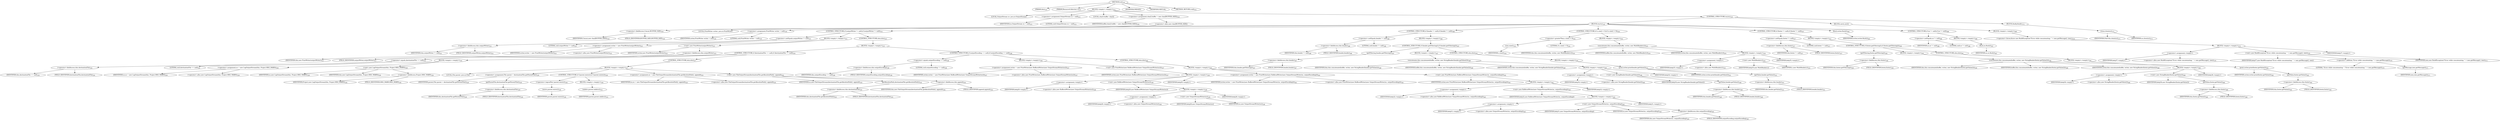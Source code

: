 digraph "cat" {  
"1137" [label = <(METHOD,cat)<SUB>514</SUB>> ]
"66" [label = <(PARAM,this)<SUB>514</SUB>> ]
"1138" [label = <(PARAM,ResourceCollection c)<SUB>514</SUB>> ]
"1139" [label = <(BLOCK,&lt;empty&gt;,&lt;empty&gt;)<SUB>514</SUB>> ]
"68" [label = <(LOCAL,OutputStream os: java.io.OutputStream)> ]
"1140" [label = <(&lt;operator&gt;.assignment,OutputStream os = null)<SUB>515</SUB>> ]
"1141" [label = <(IDENTIFIER,os,OutputStream os = null)<SUB>515</SUB>> ]
"1142" [label = <(LITERAL,null,OutputStream os = null)<SUB>515</SUB>> ]
"1143" [label = <(LOCAL,char[] buffer: char[])> ]
"1144" [label = <(&lt;operator&gt;.assignment,char[] buffer = new char[BUFFER_SIZE])<SUB>516</SUB>> ]
"1145" [label = <(IDENTIFIER,buffer,char[] buffer = new char[BUFFER_SIZE])<SUB>516</SUB>> ]
"1146" [label = <(&lt;operator&gt;.alloc,new char[BUFFER_SIZE])> ]
"1147" [label = <(&lt;operator&gt;.fieldAccess,Concat.BUFFER_SIZE)<SUB>516</SUB>> ]
"1148" [label = <(IDENTIFIER,Concat,new char[BUFFER_SIZE])<SUB>516</SUB>> ]
"1149" [label = <(FIELD_IDENTIFIER,BUFFER_SIZE,BUFFER_SIZE)<SUB>516</SUB>> ]
"1150" [label = <(CONTROL_STRUCTURE,try,try)<SUB>518</SUB>> ]
"1151" [label = <(BLOCK,try,try)<SUB>518</SUB>> ]
"64" [label = <(LOCAL,PrintWriter writer: java.io.PrintWriter)> ]
"1152" [label = <(&lt;operator&gt;.assignment,PrintWriter writer = null)<SUB>519</SUB>> ]
"1153" [label = <(IDENTIFIER,writer,PrintWriter writer = null)<SUB>519</SUB>> ]
"1154" [label = <(LITERAL,null,PrintWriter writer = null)<SUB>519</SUB>> ]
"1155" [label = <(CONTROL_STRUCTURE,if (outputWriter != null),if (outputWriter != null))<SUB>521</SUB>> ]
"1156" [label = <(&lt;operator&gt;.notEquals,outputWriter != null)<SUB>521</SUB>> ]
"1157" [label = <(&lt;operator&gt;.fieldAccess,this.outputWriter)<SUB>521</SUB>> ]
"1158" [label = <(IDENTIFIER,this,outputWriter != null)<SUB>521</SUB>> ]
"1159" [label = <(FIELD_IDENTIFIER,outputWriter,outputWriter)<SUB>521</SUB>> ]
"1160" [label = <(LITERAL,null,outputWriter != null)<SUB>521</SUB>> ]
"1161" [label = <(BLOCK,&lt;empty&gt;,&lt;empty&gt;)<SUB>521</SUB>> ]
"1162" [label = <(&lt;operator&gt;.assignment,writer = new PrintWriter(outputWriter))<SUB>522</SUB>> ]
"1163" [label = <(IDENTIFIER,writer,writer = new PrintWriter(outputWriter))<SUB>522</SUB>> ]
"1164" [label = <(&lt;operator&gt;.alloc,new PrintWriter(outputWriter))<SUB>522</SUB>> ]
"1165" [label = <(&lt;init&gt;,new PrintWriter(outputWriter))<SUB>522</SUB>> ]
"63" [label = <(IDENTIFIER,writer,new PrintWriter(outputWriter))<SUB>522</SUB>> ]
"1166" [label = <(&lt;operator&gt;.fieldAccess,this.outputWriter)<SUB>522</SUB>> ]
"1167" [label = <(IDENTIFIER,this,new PrintWriter(outputWriter))<SUB>522</SUB>> ]
"1168" [label = <(FIELD_IDENTIFIER,outputWriter,outputWriter)<SUB>522</SUB>> ]
"1169" [label = <(CONTROL_STRUCTURE,else,else)<SUB>523</SUB>> ]
"1170" [label = <(BLOCK,&lt;empty&gt;,&lt;empty&gt;)<SUB>523</SUB>> ]
"1171" [label = <(CONTROL_STRUCTURE,if (destinationFile == null),if (destinationFile == null))<SUB>524</SUB>> ]
"1172" [label = <(&lt;operator&gt;.equals,destinationFile == null)<SUB>524</SUB>> ]
"1173" [label = <(&lt;operator&gt;.fieldAccess,this.destinationFile)<SUB>524</SUB>> ]
"1174" [label = <(IDENTIFIER,this,destinationFile == null)<SUB>524</SUB>> ]
"1175" [label = <(FIELD_IDENTIFIER,destinationFile,destinationFile)<SUB>524</SUB>> ]
"1176" [label = <(LITERAL,null,destinationFile == null)<SUB>524</SUB>> ]
"1177" [label = <(BLOCK,&lt;empty&gt;,&lt;empty&gt;)<SUB>524</SUB>> ]
"1178" [label = <(&lt;operator&gt;.assignment,os = new LogOutputStream(this, Project.MSG_WARN))<SUB>526</SUB>> ]
"1179" [label = <(IDENTIFIER,os,os = new LogOutputStream(this, Project.MSG_WARN))<SUB>526</SUB>> ]
"1180" [label = <(&lt;operator&gt;.alloc,new LogOutputStream(this, Project.MSG_WARN))<SUB>526</SUB>> ]
"1181" [label = <(&lt;init&gt;,new LogOutputStream(this, Project.MSG_WARN))<SUB>526</SUB>> ]
"67" [label = <(IDENTIFIER,os,new LogOutputStream(this, Project.MSG_WARN))<SUB>526</SUB>> ]
"65" [label = <(IDENTIFIER,this,new LogOutputStream(this, Project.MSG_WARN))<SUB>526</SUB>> ]
"1182" [label = <(&lt;operator&gt;.fieldAccess,Project.MSG_WARN)<SUB>526</SUB>> ]
"1183" [label = <(IDENTIFIER,Project,new LogOutputStream(this, Project.MSG_WARN))<SUB>526</SUB>> ]
"1184" [label = <(FIELD_IDENTIFIER,MSG_WARN,MSG_WARN)<SUB>526</SUB>> ]
"1185" [label = <(CONTROL_STRUCTURE,else,else)<SUB>527</SUB>> ]
"1186" [label = <(BLOCK,&lt;empty&gt;,&lt;empty&gt;)<SUB>527</SUB>> ]
"1187" [label = <(LOCAL,File parent: java.io.File)> ]
"1188" [label = <(&lt;operator&gt;.assignment,File parent = destinationFile.getParentFile())<SUB>529</SUB>> ]
"1189" [label = <(IDENTIFIER,parent,File parent = destinationFile.getParentFile())<SUB>529</SUB>> ]
"1190" [label = <(getParentFile,destinationFile.getParentFile())<SUB>529</SUB>> ]
"1191" [label = <(&lt;operator&gt;.fieldAccess,this.destinationFile)<SUB>529</SUB>> ]
"1192" [label = <(IDENTIFIER,this,destinationFile.getParentFile())<SUB>529</SUB>> ]
"1193" [label = <(FIELD_IDENTIFIER,destinationFile,destinationFile)<SUB>529</SUB>> ]
"1194" [label = <(CONTROL_STRUCTURE,if (!parent.exists()),if (!parent.exists()))<SUB>530</SUB>> ]
"1195" [label = <(&lt;operator&gt;.logicalNot,!parent.exists())<SUB>530</SUB>> ]
"1196" [label = <(exists,parent.exists())<SUB>530</SUB>> ]
"1197" [label = <(IDENTIFIER,parent,parent.exists())<SUB>530</SUB>> ]
"1198" [label = <(BLOCK,&lt;empty&gt;,&lt;empty&gt;)<SUB>530</SUB>> ]
"1199" [label = <(mkdirs,parent.mkdirs())<SUB>531</SUB>> ]
"1200" [label = <(IDENTIFIER,parent,parent.mkdirs())<SUB>531</SUB>> ]
"1201" [label = <(&lt;operator&gt;.assignment,os = new FileOutputStream(destinationFile.getAbsolutePath(), append))<SUB>533</SUB>> ]
"1202" [label = <(IDENTIFIER,os,os = new FileOutputStream(destinationFile.getAbsolutePath(), append))<SUB>533</SUB>> ]
"1203" [label = <(&lt;operator&gt;.alloc,new FileOutputStream(destinationFile.getAbsolutePath(), append))<SUB>533</SUB>> ]
"1204" [label = <(&lt;init&gt;,new FileOutputStream(destinationFile.getAbsolutePath(), append))<SUB>533</SUB>> ]
"69" [label = <(IDENTIFIER,os,new FileOutputStream(destinationFile.getAbsolutePath(), append))<SUB>533</SUB>> ]
"1205" [label = <(getAbsolutePath,destinationFile.getAbsolutePath())<SUB>533</SUB>> ]
"1206" [label = <(&lt;operator&gt;.fieldAccess,this.destinationFile)<SUB>533</SUB>> ]
"1207" [label = <(IDENTIFIER,this,destinationFile.getAbsolutePath())<SUB>533</SUB>> ]
"1208" [label = <(FIELD_IDENTIFIER,destinationFile,destinationFile)<SUB>533</SUB>> ]
"1209" [label = <(&lt;operator&gt;.fieldAccess,this.append)<SUB>534</SUB>> ]
"1210" [label = <(IDENTIFIER,this,new FileOutputStream(destinationFile.getAbsolutePath(), append))<SUB>534</SUB>> ]
"1211" [label = <(FIELD_IDENTIFIER,append,append)<SUB>534</SUB>> ]
"1212" [label = <(CONTROL_STRUCTURE,if (outputEncoding == null),if (outputEncoding == null))<SUB>536</SUB>> ]
"1213" [label = <(&lt;operator&gt;.equals,outputEncoding == null)<SUB>536</SUB>> ]
"1214" [label = <(&lt;operator&gt;.fieldAccess,this.outputEncoding)<SUB>536</SUB>> ]
"1215" [label = <(IDENTIFIER,this,outputEncoding == null)<SUB>536</SUB>> ]
"1216" [label = <(FIELD_IDENTIFIER,outputEncoding,outputEncoding)<SUB>536</SUB>> ]
"1217" [label = <(LITERAL,null,outputEncoding == null)<SUB>536</SUB>> ]
"1218" [label = <(BLOCK,&lt;empty&gt;,&lt;empty&gt;)<SUB>536</SUB>> ]
"1219" [label = <(&lt;operator&gt;.assignment,writer = new PrintWriter(new BufferedWriter(new OutputStreamWriter(os))))<SUB>537</SUB>> ]
"1220" [label = <(IDENTIFIER,writer,writer = new PrintWriter(new BufferedWriter(new OutputStreamWriter(os))))<SUB>537</SUB>> ]
"1221" [label = <(&lt;operator&gt;.alloc,new PrintWriter(new BufferedWriter(new OutputStreamWriter(os))))<SUB>537</SUB>> ]
"1222" [label = <(&lt;init&gt;,new PrintWriter(new BufferedWriter(new OutputStreamWriter(os))))<SUB>537</SUB>> ]
"70" [label = <(IDENTIFIER,writer,new PrintWriter(new BufferedWriter(new OutputStreamWriter(os))))<SUB>537</SUB>> ]
"1223" [label = <(BLOCK,&lt;empty&gt;,&lt;empty&gt;)<SUB>538</SUB>> ]
"1224" [label = <(&lt;operator&gt;.assignment,&lt;empty&gt;)> ]
"1225" [label = <(IDENTIFIER,$obj29,&lt;empty&gt;)> ]
"1226" [label = <(&lt;operator&gt;.alloc,new BufferedWriter(new OutputStreamWriter(os)))<SUB>538</SUB>> ]
"1227" [label = <(&lt;init&gt;,new BufferedWriter(new OutputStreamWriter(os)))<SUB>538</SUB>> ]
"1228" [label = <(IDENTIFIER,$obj29,new BufferedWriter(new OutputStreamWriter(os)))> ]
"1229" [label = <(BLOCK,&lt;empty&gt;,&lt;empty&gt;)<SUB>539</SUB>> ]
"1230" [label = <(&lt;operator&gt;.assignment,&lt;empty&gt;)> ]
"1231" [label = <(IDENTIFIER,$obj28,&lt;empty&gt;)> ]
"1232" [label = <(&lt;operator&gt;.alloc,new OutputStreamWriter(os))<SUB>539</SUB>> ]
"1233" [label = <(&lt;init&gt;,new OutputStreamWriter(os))<SUB>539</SUB>> ]
"1234" [label = <(IDENTIFIER,$obj28,new OutputStreamWriter(os))> ]
"1235" [label = <(IDENTIFIER,os,new OutputStreamWriter(os))<SUB>539</SUB>> ]
"1236" [label = <(IDENTIFIER,$obj28,&lt;empty&gt;)> ]
"1237" [label = <(IDENTIFIER,$obj29,&lt;empty&gt;)> ]
"1238" [label = <(CONTROL_STRUCTURE,else,else)<SUB>540</SUB>> ]
"1239" [label = <(BLOCK,&lt;empty&gt;,&lt;empty&gt;)<SUB>540</SUB>> ]
"1240" [label = <(&lt;operator&gt;.assignment,writer = new PrintWriter(new BufferedWriter(new OutputStreamWriter(os, outputEncoding))))<SUB>541</SUB>> ]
"1241" [label = <(IDENTIFIER,writer,writer = new PrintWriter(new BufferedWriter(new OutputStreamWriter(os, outputEncoding))))<SUB>541</SUB>> ]
"1242" [label = <(&lt;operator&gt;.alloc,new PrintWriter(new BufferedWriter(new OutputStreamWriter(os, outputEncoding))))<SUB>541</SUB>> ]
"1243" [label = <(&lt;init&gt;,new PrintWriter(new BufferedWriter(new OutputStreamWriter(os, outputEncoding))))<SUB>541</SUB>> ]
"71" [label = <(IDENTIFIER,writer,new PrintWriter(new BufferedWriter(new OutputStreamWriter(os, outputEncoding))))<SUB>541</SUB>> ]
"1244" [label = <(BLOCK,&lt;empty&gt;,&lt;empty&gt;)<SUB>542</SUB>> ]
"1245" [label = <(&lt;operator&gt;.assignment,&lt;empty&gt;)> ]
"1246" [label = <(IDENTIFIER,$obj32,&lt;empty&gt;)> ]
"1247" [label = <(&lt;operator&gt;.alloc,new BufferedWriter(new OutputStreamWriter(os, outputEncoding)))<SUB>542</SUB>> ]
"1248" [label = <(&lt;init&gt;,new BufferedWriter(new OutputStreamWriter(os, outputEncoding)))<SUB>542</SUB>> ]
"1249" [label = <(IDENTIFIER,$obj32,new BufferedWriter(new OutputStreamWriter(os, outputEncoding)))> ]
"1250" [label = <(BLOCK,&lt;empty&gt;,&lt;empty&gt;)<SUB>543</SUB>> ]
"1251" [label = <(&lt;operator&gt;.assignment,&lt;empty&gt;)> ]
"1252" [label = <(IDENTIFIER,$obj31,&lt;empty&gt;)> ]
"1253" [label = <(&lt;operator&gt;.alloc,new OutputStreamWriter(os, outputEncoding))<SUB>543</SUB>> ]
"1254" [label = <(&lt;init&gt;,new OutputStreamWriter(os, outputEncoding))<SUB>543</SUB>> ]
"1255" [label = <(IDENTIFIER,$obj31,new OutputStreamWriter(os, outputEncoding))> ]
"1256" [label = <(IDENTIFIER,os,new OutputStreamWriter(os, outputEncoding))<SUB>543</SUB>> ]
"1257" [label = <(&lt;operator&gt;.fieldAccess,this.outputEncoding)<SUB>543</SUB>> ]
"1258" [label = <(IDENTIFIER,this,new OutputStreamWriter(os, outputEncoding))<SUB>543</SUB>> ]
"1259" [label = <(FIELD_IDENTIFIER,outputEncoding,outputEncoding)<SUB>543</SUB>> ]
"1260" [label = <(IDENTIFIER,$obj31,&lt;empty&gt;)> ]
"1261" [label = <(IDENTIFIER,$obj32,&lt;empty&gt;)> ]
"1262" [label = <(CONTROL_STRUCTURE,if (header != null),if (header != null))<SUB>546</SUB>> ]
"1263" [label = <(&lt;operator&gt;.notEquals,header != null)<SUB>546</SUB>> ]
"1264" [label = <(&lt;operator&gt;.fieldAccess,this.header)<SUB>546</SUB>> ]
"1265" [label = <(IDENTIFIER,this,header != null)<SUB>546</SUB>> ]
"1266" [label = <(FIELD_IDENTIFIER,header,header)<SUB>546</SUB>> ]
"1267" [label = <(LITERAL,null,header != null)<SUB>546</SUB>> ]
"1268" [label = <(BLOCK,&lt;empty&gt;,&lt;empty&gt;)<SUB>546</SUB>> ]
"1269" [label = <(CONTROL_STRUCTURE,if (header.getFiltering()),if (header.getFiltering()))<SUB>547</SUB>> ]
"1270" [label = <(getFiltering,header.getFiltering())<SUB>547</SUB>> ]
"1271" [label = <(&lt;operator&gt;.fieldAccess,this.header)<SUB>547</SUB>> ]
"1272" [label = <(IDENTIFIER,this,header.getFiltering())<SUB>547</SUB>> ]
"1273" [label = <(FIELD_IDENTIFIER,header,header)<SUB>547</SUB>> ]
"1274" [label = <(BLOCK,&lt;empty&gt;,&lt;empty&gt;)<SUB>547</SUB>> ]
"1275" [label = <(concatenate,this.concatenate(buffer, writer, new StringReader(header.getValue())))<SUB>548</SUB>> ]
"72" [label = <(IDENTIFIER,this,this.concatenate(buffer, writer, new StringReader(header.getValue())))<SUB>548</SUB>> ]
"1276" [label = <(IDENTIFIER,buffer,this.concatenate(buffer, writer, new StringReader(header.getValue())))<SUB>549</SUB>> ]
"1277" [label = <(IDENTIFIER,writer,this.concatenate(buffer, writer, new StringReader(header.getValue())))<SUB>549</SUB>> ]
"1278" [label = <(BLOCK,&lt;empty&gt;,&lt;empty&gt;)<SUB>549</SUB>> ]
"1279" [label = <(&lt;operator&gt;.assignment,&lt;empty&gt;)> ]
"1280" [label = <(IDENTIFIER,$obj34,&lt;empty&gt;)> ]
"1281" [label = <(&lt;operator&gt;.alloc,new StringReader(header.getValue()))<SUB>549</SUB>> ]
"1282" [label = <(&lt;init&gt;,new StringReader(header.getValue()))<SUB>549</SUB>> ]
"1283" [label = <(IDENTIFIER,$obj34,new StringReader(header.getValue()))> ]
"1284" [label = <(getValue,header.getValue())<SUB>549</SUB>> ]
"1285" [label = <(&lt;operator&gt;.fieldAccess,this.header)<SUB>549</SUB>> ]
"1286" [label = <(IDENTIFIER,this,header.getValue())<SUB>549</SUB>> ]
"1287" [label = <(FIELD_IDENTIFIER,header,header)<SUB>549</SUB>> ]
"1288" [label = <(IDENTIFIER,$obj34,&lt;empty&gt;)> ]
"1289" [label = <(CONTROL_STRUCTURE,else,else)<SUB>550</SUB>> ]
"1290" [label = <(BLOCK,&lt;empty&gt;,&lt;empty&gt;)<SUB>550</SUB>> ]
"1291" [label = <(print,writer.print(header.getValue()))<SUB>551</SUB>> ]
"1292" [label = <(IDENTIFIER,writer,writer.print(header.getValue()))<SUB>551</SUB>> ]
"1293" [label = <(getValue,header.getValue())<SUB>551</SUB>> ]
"1294" [label = <(&lt;operator&gt;.fieldAccess,this.header)<SUB>551</SUB>> ]
"1295" [label = <(IDENTIFIER,this,header.getValue())<SUB>551</SUB>> ]
"1296" [label = <(FIELD_IDENTIFIER,header,header)<SUB>551</SUB>> ]
"1297" [label = <(CONTROL_STRUCTURE,if (c.size() &gt; 0),if (c.size() &gt; 0))<SUB>554</SUB>> ]
"1298" [label = <(&lt;operator&gt;.greaterThan,c.size() &gt; 0)<SUB>554</SUB>> ]
"1299" [label = <(size,size())<SUB>554</SUB>> ]
"1300" [label = <(IDENTIFIER,c,size())<SUB>554</SUB>> ]
"1301" [label = <(LITERAL,0,c.size() &gt; 0)<SUB>554</SUB>> ]
"1302" [label = <(BLOCK,&lt;empty&gt;,&lt;empty&gt;)<SUB>554</SUB>> ]
"1303" [label = <(concatenate,this.concatenate(buffer, writer, new MultiReader(c)))<SUB>555</SUB>> ]
"73" [label = <(IDENTIFIER,this,this.concatenate(buffer, writer, new MultiReader(c)))<SUB>555</SUB>> ]
"1304" [label = <(IDENTIFIER,buffer,this.concatenate(buffer, writer, new MultiReader(c)))<SUB>555</SUB>> ]
"1305" [label = <(IDENTIFIER,writer,this.concatenate(buffer, writer, new MultiReader(c)))<SUB>555</SUB>> ]
"1306" [label = <(BLOCK,&lt;empty&gt;,&lt;empty&gt;)<SUB>555</SUB>> ]
"1307" [label = <(&lt;operator&gt;.assignment,&lt;empty&gt;)> ]
"1308" [label = <(IDENTIFIER,$obj35,&lt;empty&gt;)> ]
"1309" [label = <(&lt;operator&gt;.alloc,new MultiReader(c))<SUB>555</SUB>> ]
"1310" [label = <(&lt;init&gt;,new MultiReader(c))<SUB>555</SUB>> ]
"1311" [label = <(IDENTIFIER,$obj35,new MultiReader(c))> ]
"1312" [label = <(IDENTIFIER,c,new MultiReader(c))<SUB>555</SUB>> ]
"1313" [label = <(IDENTIFIER,$obj35,&lt;empty&gt;)> ]
"1314" [label = <(CONTROL_STRUCTURE,if (footer != null),if (footer != null))<SUB>557</SUB>> ]
"1315" [label = <(&lt;operator&gt;.notEquals,footer != null)<SUB>557</SUB>> ]
"1316" [label = <(&lt;operator&gt;.fieldAccess,this.footer)<SUB>557</SUB>> ]
"1317" [label = <(IDENTIFIER,this,footer != null)<SUB>557</SUB>> ]
"1318" [label = <(FIELD_IDENTIFIER,footer,footer)<SUB>557</SUB>> ]
"1319" [label = <(LITERAL,null,footer != null)<SUB>557</SUB>> ]
"1320" [label = <(BLOCK,&lt;empty&gt;,&lt;empty&gt;)<SUB>557</SUB>> ]
"1321" [label = <(CONTROL_STRUCTURE,if (footer.getFiltering()),if (footer.getFiltering()))<SUB>558</SUB>> ]
"1322" [label = <(getFiltering,footer.getFiltering())<SUB>558</SUB>> ]
"1323" [label = <(&lt;operator&gt;.fieldAccess,this.footer)<SUB>558</SUB>> ]
"1324" [label = <(IDENTIFIER,this,footer.getFiltering())<SUB>558</SUB>> ]
"1325" [label = <(FIELD_IDENTIFIER,footer,footer)<SUB>558</SUB>> ]
"1326" [label = <(BLOCK,&lt;empty&gt;,&lt;empty&gt;)<SUB>558</SUB>> ]
"1327" [label = <(concatenate,this.concatenate(buffer, writer, new StringReader(footer.getValue())))<SUB>559</SUB>> ]
"74" [label = <(IDENTIFIER,this,this.concatenate(buffer, writer, new StringReader(footer.getValue())))<SUB>559</SUB>> ]
"1328" [label = <(IDENTIFIER,buffer,this.concatenate(buffer, writer, new StringReader(footer.getValue())))<SUB>560</SUB>> ]
"1329" [label = <(IDENTIFIER,writer,this.concatenate(buffer, writer, new StringReader(footer.getValue())))<SUB>560</SUB>> ]
"1330" [label = <(BLOCK,&lt;empty&gt;,&lt;empty&gt;)<SUB>560</SUB>> ]
"1331" [label = <(&lt;operator&gt;.assignment,&lt;empty&gt;)> ]
"1332" [label = <(IDENTIFIER,$obj36,&lt;empty&gt;)> ]
"1333" [label = <(&lt;operator&gt;.alloc,new StringReader(footer.getValue()))<SUB>560</SUB>> ]
"1334" [label = <(&lt;init&gt;,new StringReader(footer.getValue()))<SUB>560</SUB>> ]
"1335" [label = <(IDENTIFIER,$obj36,new StringReader(footer.getValue()))> ]
"1336" [label = <(getValue,footer.getValue())<SUB>560</SUB>> ]
"1337" [label = <(&lt;operator&gt;.fieldAccess,this.footer)<SUB>560</SUB>> ]
"1338" [label = <(IDENTIFIER,this,footer.getValue())<SUB>560</SUB>> ]
"1339" [label = <(FIELD_IDENTIFIER,footer,footer)<SUB>560</SUB>> ]
"1340" [label = <(IDENTIFIER,$obj36,&lt;empty&gt;)> ]
"1341" [label = <(CONTROL_STRUCTURE,else,else)<SUB>561</SUB>> ]
"1342" [label = <(BLOCK,&lt;empty&gt;,&lt;empty&gt;)<SUB>561</SUB>> ]
"1343" [label = <(print,writer.print(footer.getValue()))<SUB>562</SUB>> ]
"1344" [label = <(IDENTIFIER,writer,writer.print(footer.getValue()))<SUB>562</SUB>> ]
"1345" [label = <(getValue,footer.getValue())<SUB>562</SUB>> ]
"1346" [label = <(&lt;operator&gt;.fieldAccess,this.footer)<SUB>562</SUB>> ]
"1347" [label = <(IDENTIFIER,this,footer.getValue())<SUB>562</SUB>> ]
"1348" [label = <(FIELD_IDENTIFIER,footer,footer)<SUB>562</SUB>> ]
"1349" [label = <(flush,writer.flush())<SUB>565</SUB>> ]
"1350" [label = <(IDENTIFIER,writer,writer.flush())<SUB>565</SUB>> ]
"1351" [label = <(CONTROL_STRUCTURE,if (os != null),if (os != null))<SUB>566</SUB>> ]
"1352" [label = <(&lt;operator&gt;.notEquals,os != null)<SUB>566</SUB>> ]
"1353" [label = <(IDENTIFIER,os,os != null)<SUB>566</SUB>> ]
"1354" [label = <(LITERAL,null,os != null)<SUB>566</SUB>> ]
"1355" [label = <(BLOCK,&lt;empty&gt;,&lt;empty&gt;)<SUB>566</SUB>> ]
"1356" [label = <(flush,os.flush())<SUB>567</SUB>> ]
"1357" [label = <(IDENTIFIER,os,os.flush())<SUB>567</SUB>> ]
"1358" [label = <(BLOCK,catch,catch)> ]
"1359" [label = <(BLOCK,&lt;empty&gt;,&lt;empty&gt;)<SUB>569</SUB>> ]
"1360" [label = <(&lt;operator&gt;.throw,throw new BuildException(&quot;Error while concatenating: &quot; + ioex.getMessage(), ioex);)<SUB>570</SUB>> ]
"1361" [label = <(BLOCK,&lt;empty&gt;,&lt;empty&gt;)<SUB>570</SUB>> ]
"1362" [label = <(&lt;operator&gt;.assignment,&lt;empty&gt;)> ]
"1363" [label = <(IDENTIFIER,$obj37,&lt;empty&gt;)> ]
"1364" [label = <(&lt;operator&gt;.alloc,new BuildException(&quot;Error while concatenating: &quot; + ioex.getMessage(), ioex))<SUB>570</SUB>> ]
"1365" [label = <(&lt;init&gt;,new BuildException(&quot;Error while concatenating: &quot; + ioex.getMessage(), ioex))<SUB>570</SUB>> ]
"1366" [label = <(IDENTIFIER,$obj37,new BuildException(&quot;Error while concatenating: &quot; + ioex.getMessage(), ioex))> ]
"1367" [label = <(&lt;operator&gt;.addition,&quot;Error while concatenating: &quot; + ioex.getMessage())<SUB>570</SUB>> ]
"1368" [label = <(LITERAL,&quot;Error while concatenating: &quot;,&quot;Error while concatenating: &quot; + ioex.getMessage())<SUB>570</SUB>> ]
"1369" [label = <(getMessage,ioex.getMessage())<SUB>571</SUB>> ]
"1370" [label = <(IDENTIFIER,ioex,ioex.getMessage())<SUB>571</SUB>> ]
"1371" [label = <(IDENTIFIER,ioex,new BuildException(&quot;Error while concatenating: &quot; + ioex.getMessage(), ioex))<SUB>571</SUB>> ]
"1372" [label = <(IDENTIFIER,$obj37,&lt;empty&gt;)> ]
"1373" [label = <(BLOCK,finally,finally)<SUB>572</SUB>> ]
"1374" [label = <(close,close(os))<SUB>573</SUB>> ]
"1375" [label = <(IDENTIFIER,FileUtils,close(os))<SUB>573</SUB>> ]
"1376" [label = <(IDENTIFIER,os,close(os))<SUB>573</SUB>> ]
"1377" [label = <(MODIFIER,PRIVATE)> ]
"1378" [label = <(MODIFIER,VIRTUAL)> ]
"1379" [label = <(METHOD_RETURN,void)<SUB>514</SUB>> ]
  "1137" -> "66" 
  "1137" -> "1138" 
  "1137" -> "1139" 
  "1137" -> "1377" 
  "1137" -> "1378" 
  "1137" -> "1379" 
  "1139" -> "68" 
  "1139" -> "1140" 
  "1139" -> "1143" 
  "1139" -> "1144" 
  "1139" -> "1150" 
  "1140" -> "1141" 
  "1140" -> "1142" 
  "1144" -> "1145" 
  "1144" -> "1146" 
  "1146" -> "1147" 
  "1147" -> "1148" 
  "1147" -> "1149" 
  "1150" -> "1151" 
  "1150" -> "1358" 
  "1150" -> "1373" 
  "1151" -> "64" 
  "1151" -> "1152" 
  "1151" -> "1155" 
  "1151" -> "1262" 
  "1151" -> "1297" 
  "1151" -> "1314" 
  "1151" -> "1349" 
  "1151" -> "1351" 
  "1152" -> "1153" 
  "1152" -> "1154" 
  "1155" -> "1156" 
  "1155" -> "1161" 
  "1155" -> "1169" 
  "1156" -> "1157" 
  "1156" -> "1160" 
  "1157" -> "1158" 
  "1157" -> "1159" 
  "1161" -> "1162" 
  "1161" -> "1165" 
  "1162" -> "1163" 
  "1162" -> "1164" 
  "1165" -> "63" 
  "1165" -> "1166" 
  "1166" -> "1167" 
  "1166" -> "1168" 
  "1169" -> "1170" 
  "1170" -> "1171" 
  "1170" -> "1212" 
  "1171" -> "1172" 
  "1171" -> "1177" 
  "1171" -> "1185" 
  "1172" -> "1173" 
  "1172" -> "1176" 
  "1173" -> "1174" 
  "1173" -> "1175" 
  "1177" -> "1178" 
  "1177" -> "1181" 
  "1178" -> "1179" 
  "1178" -> "1180" 
  "1181" -> "67" 
  "1181" -> "65" 
  "1181" -> "1182" 
  "1182" -> "1183" 
  "1182" -> "1184" 
  "1185" -> "1186" 
  "1186" -> "1187" 
  "1186" -> "1188" 
  "1186" -> "1194" 
  "1186" -> "1201" 
  "1186" -> "1204" 
  "1188" -> "1189" 
  "1188" -> "1190" 
  "1190" -> "1191" 
  "1191" -> "1192" 
  "1191" -> "1193" 
  "1194" -> "1195" 
  "1194" -> "1198" 
  "1195" -> "1196" 
  "1196" -> "1197" 
  "1198" -> "1199" 
  "1199" -> "1200" 
  "1201" -> "1202" 
  "1201" -> "1203" 
  "1204" -> "69" 
  "1204" -> "1205" 
  "1204" -> "1209" 
  "1205" -> "1206" 
  "1206" -> "1207" 
  "1206" -> "1208" 
  "1209" -> "1210" 
  "1209" -> "1211" 
  "1212" -> "1213" 
  "1212" -> "1218" 
  "1212" -> "1238" 
  "1213" -> "1214" 
  "1213" -> "1217" 
  "1214" -> "1215" 
  "1214" -> "1216" 
  "1218" -> "1219" 
  "1218" -> "1222" 
  "1219" -> "1220" 
  "1219" -> "1221" 
  "1222" -> "70" 
  "1222" -> "1223" 
  "1223" -> "1224" 
  "1223" -> "1227" 
  "1223" -> "1237" 
  "1224" -> "1225" 
  "1224" -> "1226" 
  "1227" -> "1228" 
  "1227" -> "1229" 
  "1229" -> "1230" 
  "1229" -> "1233" 
  "1229" -> "1236" 
  "1230" -> "1231" 
  "1230" -> "1232" 
  "1233" -> "1234" 
  "1233" -> "1235" 
  "1238" -> "1239" 
  "1239" -> "1240" 
  "1239" -> "1243" 
  "1240" -> "1241" 
  "1240" -> "1242" 
  "1243" -> "71" 
  "1243" -> "1244" 
  "1244" -> "1245" 
  "1244" -> "1248" 
  "1244" -> "1261" 
  "1245" -> "1246" 
  "1245" -> "1247" 
  "1248" -> "1249" 
  "1248" -> "1250" 
  "1250" -> "1251" 
  "1250" -> "1254" 
  "1250" -> "1260" 
  "1251" -> "1252" 
  "1251" -> "1253" 
  "1254" -> "1255" 
  "1254" -> "1256" 
  "1254" -> "1257" 
  "1257" -> "1258" 
  "1257" -> "1259" 
  "1262" -> "1263" 
  "1262" -> "1268" 
  "1263" -> "1264" 
  "1263" -> "1267" 
  "1264" -> "1265" 
  "1264" -> "1266" 
  "1268" -> "1269" 
  "1269" -> "1270" 
  "1269" -> "1274" 
  "1269" -> "1289" 
  "1270" -> "1271" 
  "1271" -> "1272" 
  "1271" -> "1273" 
  "1274" -> "1275" 
  "1275" -> "72" 
  "1275" -> "1276" 
  "1275" -> "1277" 
  "1275" -> "1278" 
  "1278" -> "1279" 
  "1278" -> "1282" 
  "1278" -> "1288" 
  "1279" -> "1280" 
  "1279" -> "1281" 
  "1282" -> "1283" 
  "1282" -> "1284" 
  "1284" -> "1285" 
  "1285" -> "1286" 
  "1285" -> "1287" 
  "1289" -> "1290" 
  "1290" -> "1291" 
  "1291" -> "1292" 
  "1291" -> "1293" 
  "1293" -> "1294" 
  "1294" -> "1295" 
  "1294" -> "1296" 
  "1297" -> "1298" 
  "1297" -> "1302" 
  "1298" -> "1299" 
  "1298" -> "1301" 
  "1299" -> "1300" 
  "1302" -> "1303" 
  "1303" -> "73" 
  "1303" -> "1304" 
  "1303" -> "1305" 
  "1303" -> "1306" 
  "1306" -> "1307" 
  "1306" -> "1310" 
  "1306" -> "1313" 
  "1307" -> "1308" 
  "1307" -> "1309" 
  "1310" -> "1311" 
  "1310" -> "1312" 
  "1314" -> "1315" 
  "1314" -> "1320" 
  "1315" -> "1316" 
  "1315" -> "1319" 
  "1316" -> "1317" 
  "1316" -> "1318" 
  "1320" -> "1321" 
  "1321" -> "1322" 
  "1321" -> "1326" 
  "1321" -> "1341" 
  "1322" -> "1323" 
  "1323" -> "1324" 
  "1323" -> "1325" 
  "1326" -> "1327" 
  "1327" -> "74" 
  "1327" -> "1328" 
  "1327" -> "1329" 
  "1327" -> "1330" 
  "1330" -> "1331" 
  "1330" -> "1334" 
  "1330" -> "1340" 
  "1331" -> "1332" 
  "1331" -> "1333" 
  "1334" -> "1335" 
  "1334" -> "1336" 
  "1336" -> "1337" 
  "1337" -> "1338" 
  "1337" -> "1339" 
  "1341" -> "1342" 
  "1342" -> "1343" 
  "1343" -> "1344" 
  "1343" -> "1345" 
  "1345" -> "1346" 
  "1346" -> "1347" 
  "1346" -> "1348" 
  "1349" -> "1350" 
  "1351" -> "1352" 
  "1351" -> "1355" 
  "1352" -> "1353" 
  "1352" -> "1354" 
  "1355" -> "1356" 
  "1356" -> "1357" 
  "1358" -> "1359" 
  "1359" -> "1360" 
  "1360" -> "1361" 
  "1361" -> "1362" 
  "1361" -> "1365" 
  "1361" -> "1372" 
  "1362" -> "1363" 
  "1362" -> "1364" 
  "1365" -> "1366" 
  "1365" -> "1367" 
  "1365" -> "1371" 
  "1367" -> "1368" 
  "1367" -> "1369" 
  "1369" -> "1370" 
  "1373" -> "1374" 
  "1374" -> "1375" 
  "1374" -> "1376" 
}
